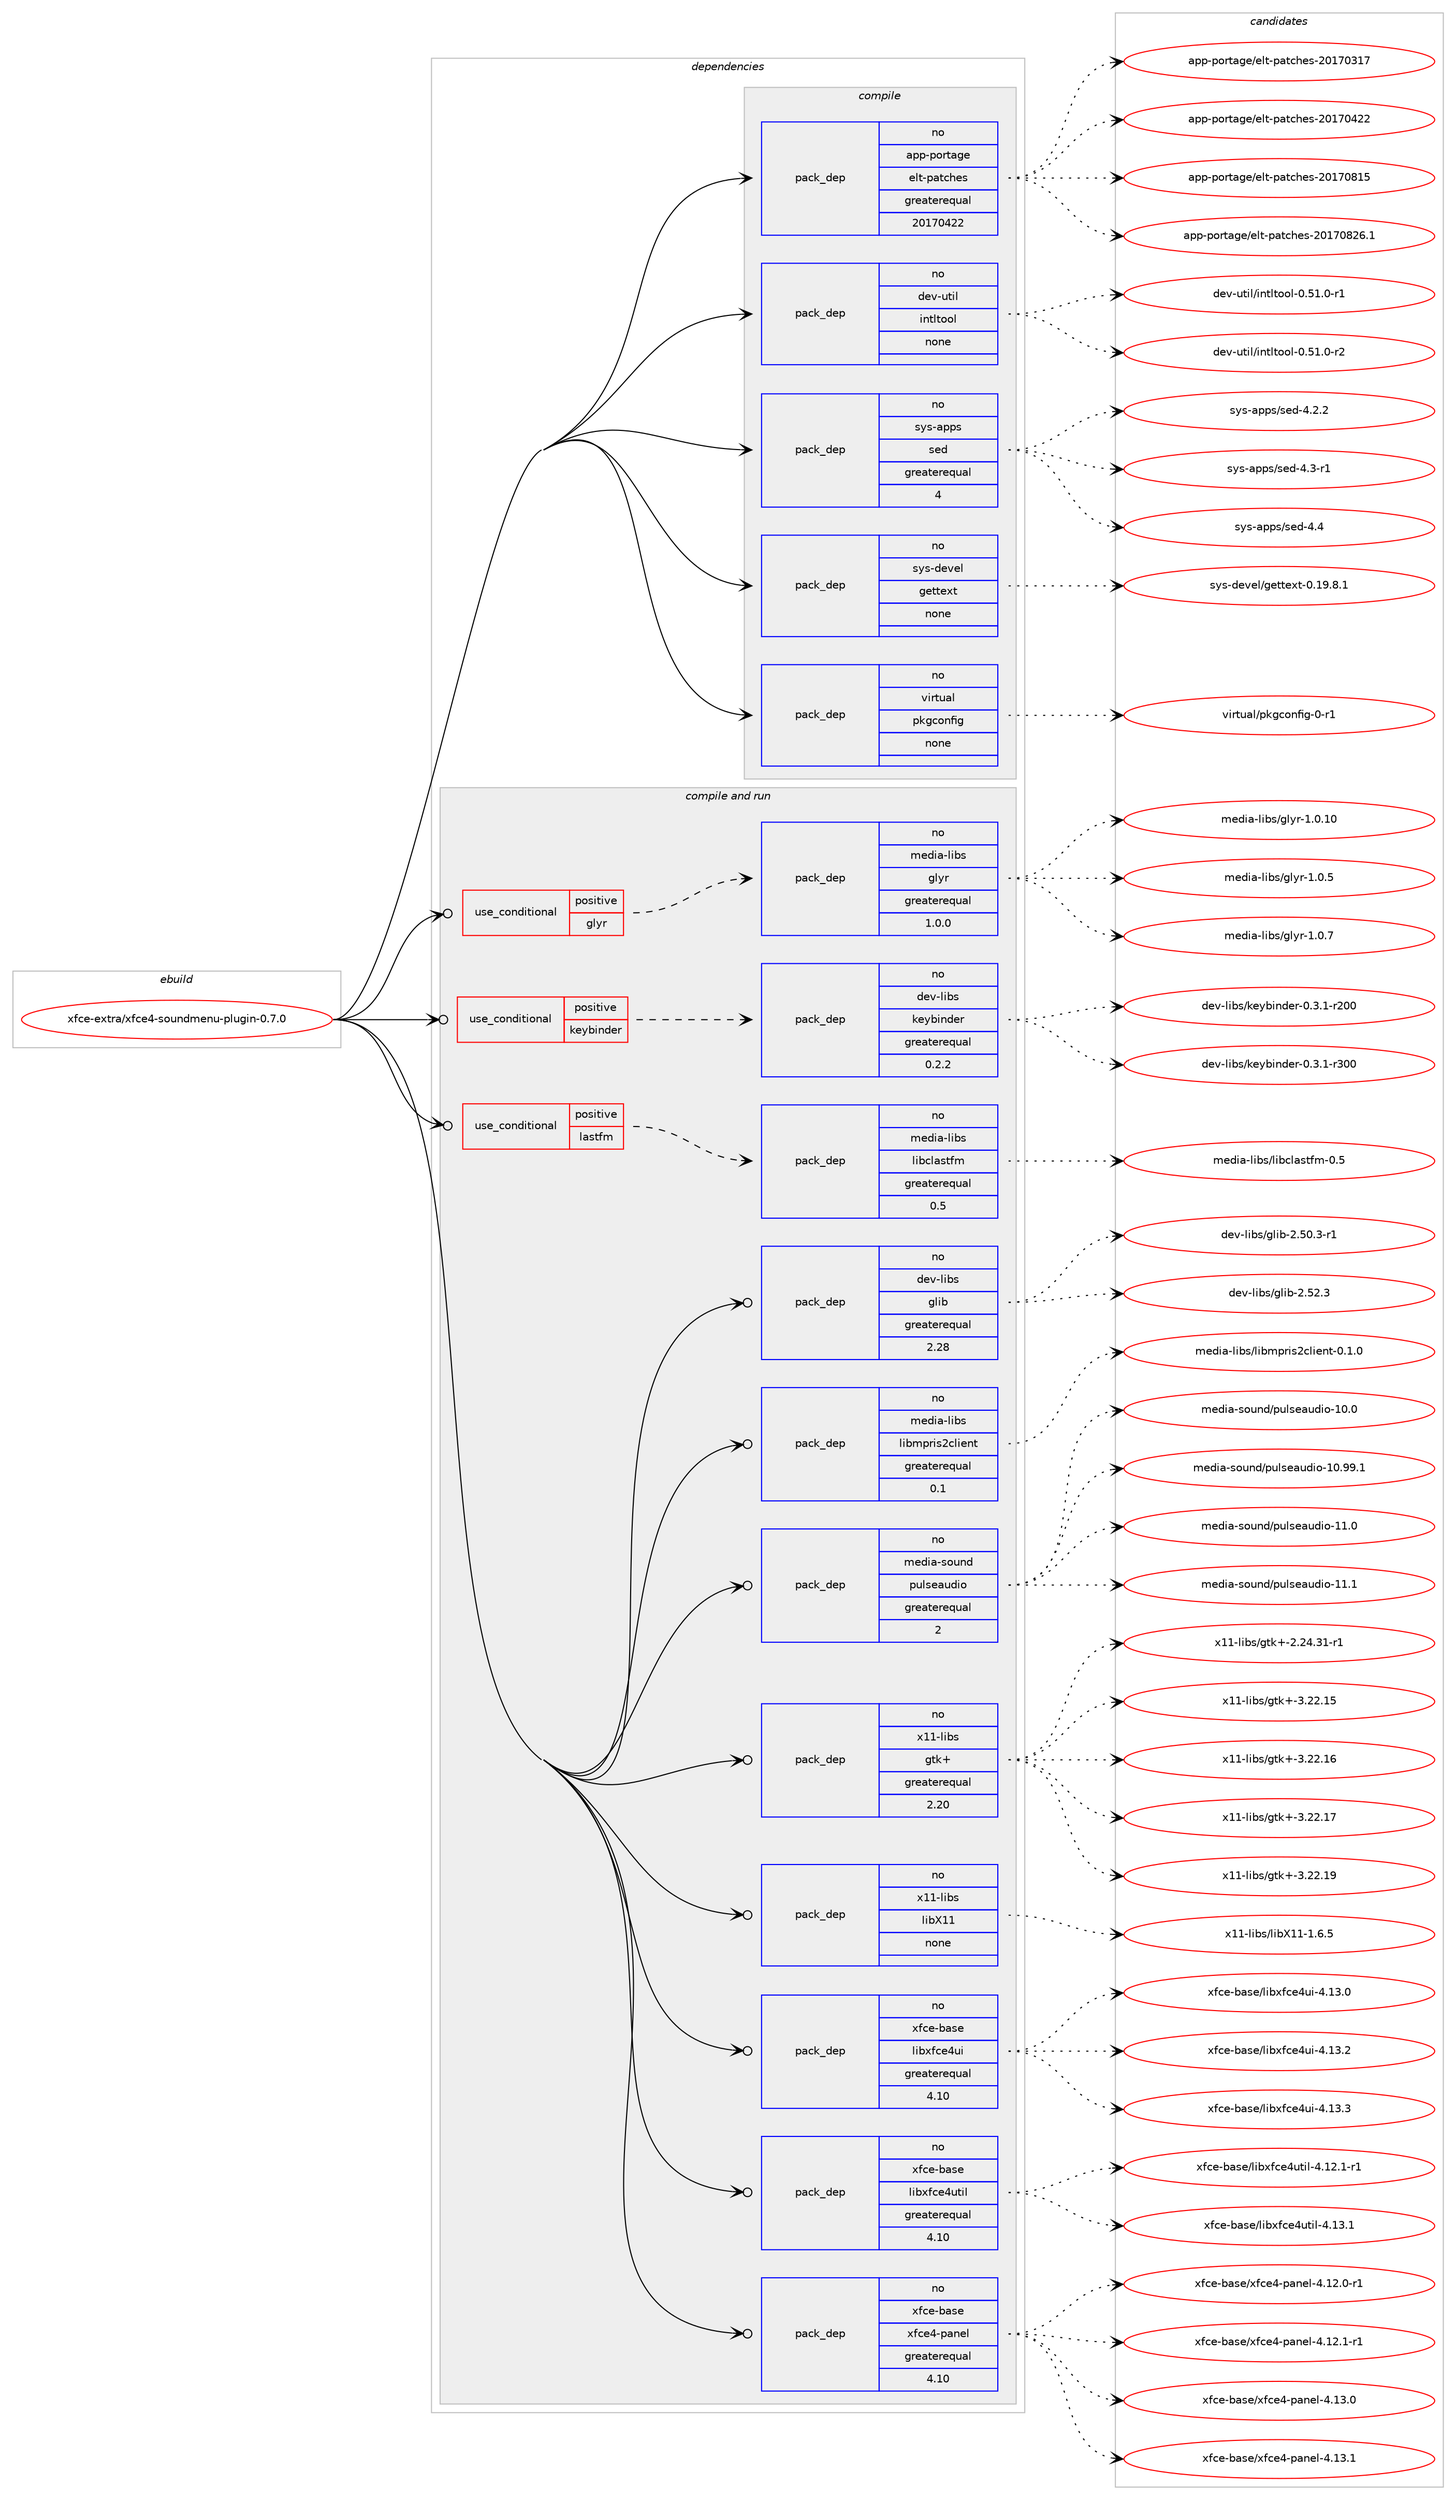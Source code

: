 digraph prolog {

# *************
# Graph options
# *************

newrank=true;
concentrate=true;
compound=true;
graph [rankdir=LR,fontname=Helvetica,fontsize=10,ranksep=1.5];#, ranksep=2.5, nodesep=0.2];
edge  [arrowhead=vee];
node  [fontname=Helvetica,fontsize=10];

# **********
# The ebuild
# **********

subgraph cluster_leftcol {
color=gray;
rank=same;
label=<<i>ebuild</i>>;
id [label="xfce-extra/xfce4-soundmenu-plugin-0.7.0", color=red, width=4, href="../xfce-extra/xfce4-soundmenu-plugin-0.7.0.svg"];
}

# ****************
# The dependencies
# ****************

subgraph cluster_midcol {
color=gray;
label=<<i>dependencies</i>>;
subgraph cluster_compile {
fillcolor="#eeeeee";
style=filled;
label=<<i>compile</i>>;
subgraph pack401150 {
dependency536056 [label=<<TABLE BORDER="0" CELLBORDER="1" CELLSPACING="0" CELLPADDING="4" WIDTH="220"><TR><TD ROWSPAN="6" CELLPADDING="30">pack_dep</TD></TR><TR><TD WIDTH="110">no</TD></TR><TR><TD>app-portage</TD></TR><TR><TD>elt-patches</TD></TR><TR><TD>greaterequal</TD></TR><TR><TD>20170422</TD></TR></TABLE>>, shape=none, color=blue];
}
id:e -> dependency536056:w [weight=20,style="solid",arrowhead="vee"];
subgraph pack401151 {
dependency536057 [label=<<TABLE BORDER="0" CELLBORDER="1" CELLSPACING="0" CELLPADDING="4" WIDTH="220"><TR><TD ROWSPAN="6" CELLPADDING="30">pack_dep</TD></TR><TR><TD WIDTH="110">no</TD></TR><TR><TD>dev-util</TD></TR><TR><TD>intltool</TD></TR><TR><TD>none</TD></TR><TR><TD></TD></TR></TABLE>>, shape=none, color=blue];
}
id:e -> dependency536057:w [weight=20,style="solid",arrowhead="vee"];
subgraph pack401152 {
dependency536058 [label=<<TABLE BORDER="0" CELLBORDER="1" CELLSPACING="0" CELLPADDING="4" WIDTH="220"><TR><TD ROWSPAN="6" CELLPADDING="30">pack_dep</TD></TR><TR><TD WIDTH="110">no</TD></TR><TR><TD>sys-apps</TD></TR><TR><TD>sed</TD></TR><TR><TD>greaterequal</TD></TR><TR><TD>4</TD></TR></TABLE>>, shape=none, color=blue];
}
id:e -> dependency536058:w [weight=20,style="solid",arrowhead="vee"];
subgraph pack401153 {
dependency536059 [label=<<TABLE BORDER="0" CELLBORDER="1" CELLSPACING="0" CELLPADDING="4" WIDTH="220"><TR><TD ROWSPAN="6" CELLPADDING="30">pack_dep</TD></TR><TR><TD WIDTH="110">no</TD></TR><TR><TD>sys-devel</TD></TR><TR><TD>gettext</TD></TR><TR><TD>none</TD></TR><TR><TD></TD></TR></TABLE>>, shape=none, color=blue];
}
id:e -> dependency536059:w [weight=20,style="solid",arrowhead="vee"];
subgraph pack401154 {
dependency536060 [label=<<TABLE BORDER="0" CELLBORDER="1" CELLSPACING="0" CELLPADDING="4" WIDTH="220"><TR><TD ROWSPAN="6" CELLPADDING="30">pack_dep</TD></TR><TR><TD WIDTH="110">no</TD></TR><TR><TD>virtual</TD></TR><TR><TD>pkgconfig</TD></TR><TR><TD>none</TD></TR><TR><TD></TD></TR></TABLE>>, shape=none, color=blue];
}
id:e -> dependency536060:w [weight=20,style="solid",arrowhead="vee"];
}
subgraph cluster_compileandrun {
fillcolor="#eeeeee";
style=filled;
label=<<i>compile and run</i>>;
subgraph cond124720 {
dependency536061 [label=<<TABLE BORDER="0" CELLBORDER="1" CELLSPACING="0" CELLPADDING="4"><TR><TD ROWSPAN="3" CELLPADDING="10">use_conditional</TD></TR><TR><TD>positive</TD></TR><TR><TD>glyr</TD></TR></TABLE>>, shape=none, color=red];
subgraph pack401155 {
dependency536062 [label=<<TABLE BORDER="0" CELLBORDER="1" CELLSPACING="0" CELLPADDING="4" WIDTH="220"><TR><TD ROWSPAN="6" CELLPADDING="30">pack_dep</TD></TR><TR><TD WIDTH="110">no</TD></TR><TR><TD>media-libs</TD></TR><TR><TD>glyr</TD></TR><TR><TD>greaterequal</TD></TR><TR><TD>1.0.0</TD></TR></TABLE>>, shape=none, color=blue];
}
dependency536061:e -> dependency536062:w [weight=20,style="dashed",arrowhead="vee"];
}
id:e -> dependency536061:w [weight=20,style="solid",arrowhead="odotvee"];
subgraph cond124721 {
dependency536063 [label=<<TABLE BORDER="0" CELLBORDER="1" CELLSPACING="0" CELLPADDING="4"><TR><TD ROWSPAN="3" CELLPADDING="10">use_conditional</TD></TR><TR><TD>positive</TD></TR><TR><TD>keybinder</TD></TR></TABLE>>, shape=none, color=red];
subgraph pack401156 {
dependency536064 [label=<<TABLE BORDER="0" CELLBORDER="1" CELLSPACING="0" CELLPADDING="4" WIDTH="220"><TR><TD ROWSPAN="6" CELLPADDING="30">pack_dep</TD></TR><TR><TD WIDTH="110">no</TD></TR><TR><TD>dev-libs</TD></TR><TR><TD>keybinder</TD></TR><TR><TD>greaterequal</TD></TR><TR><TD>0.2.2</TD></TR></TABLE>>, shape=none, color=blue];
}
dependency536063:e -> dependency536064:w [weight=20,style="dashed",arrowhead="vee"];
}
id:e -> dependency536063:w [weight=20,style="solid",arrowhead="odotvee"];
subgraph cond124722 {
dependency536065 [label=<<TABLE BORDER="0" CELLBORDER="1" CELLSPACING="0" CELLPADDING="4"><TR><TD ROWSPAN="3" CELLPADDING="10">use_conditional</TD></TR><TR><TD>positive</TD></TR><TR><TD>lastfm</TD></TR></TABLE>>, shape=none, color=red];
subgraph pack401157 {
dependency536066 [label=<<TABLE BORDER="0" CELLBORDER="1" CELLSPACING="0" CELLPADDING="4" WIDTH="220"><TR><TD ROWSPAN="6" CELLPADDING="30">pack_dep</TD></TR><TR><TD WIDTH="110">no</TD></TR><TR><TD>media-libs</TD></TR><TR><TD>libclastfm</TD></TR><TR><TD>greaterequal</TD></TR><TR><TD>0.5</TD></TR></TABLE>>, shape=none, color=blue];
}
dependency536065:e -> dependency536066:w [weight=20,style="dashed",arrowhead="vee"];
}
id:e -> dependency536065:w [weight=20,style="solid",arrowhead="odotvee"];
subgraph pack401158 {
dependency536067 [label=<<TABLE BORDER="0" CELLBORDER="1" CELLSPACING="0" CELLPADDING="4" WIDTH="220"><TR><TD ROWSPAN="6" CELLPADDING="30">pack_dep</TD></TR><TR><TD WIDTH="110">no</TD></TR><TR><TD>dev-libs</TD></TR><TR><TD>glib</TD></TR><TR><TD>greaterequal</TD></TR><TR><TD>2.28</TD></TR></TABLE>>, shape=none, color=blue];
}
id:e -> dependency536067:w [weight=20,style="solid",arrowhead="odotvee"];
subgraph pack401159 {
dependency536068 [label=<<TABLE BORDER="0" CELLBORDER="1" CELLSPACING="0" CELLPADDING="4" WIDTH="220"><TR><TD ROWSPAN="6" CELLPADDING="30">pack_dep</TD></TR><TR><TD WIDTH="110">no</TD></TR><TR><TD>media-libs</TD></TR><TR><TD>libmpris2client</TD></TR><TR><TD>greaterequal</TD></TR><TR><TD>0.1</TD></TR></TABLE>>, shape=none, color=blue];
}
id:e -> dependency536068:w [weight=20,style="solid",arrowhead="odotvee"];
subgraph pack401160 {
dependency536069 [label=<<TABLE BORDER="0" CELLBORDER="1" CELLSPACING="0" CELLPADDING="4" WIDTH="220"><TR><TD ROWSPAN="6" CELLPADDING="30">pack_dep</TD></TR><TR><TD WIDTH="110">no</TD></TR><TR><TD>media-sound</TD></TR><TR><TD>pulseaudio</TD></TR><TR><TD>greaterequal</TD></TR><TR><TD>2</TD></TR></TABLE>>, shape=none, color=blue];
}
id:e -> dependency536069:w [weight=20,style="solid",arrowhead="odotvee"];
subgraph pack401161 {
dependency536070 [label=<<TABLE BORDER="0" CELLBORDER="1" CELLSPACING="0" CELLPADDING="4" WIDTH="220"><TR><TD ROWSPAN="6" CELLPADDING="30">pack_dep</TD></TR><TR><TD WIDTH="110">no</TD></TR><TR><TD>x11-libs</TD></TR><TR><TD>gtk+</TD></TR><TR><TD>greaterequal</TD></TR><TR><TD>2.20</TD></TR></TABLE>>, shape=none, color=blue];
}
id:e -> dependency536070:w [weight=20,style="solid",arrowhead="odotvee"];
subgraph pack401162 {
dependency536071 [label=<<TABLE BORDER="0" CELLBORDER="1" CELLSPACING="0" CELLPADDING="4" WIDTH="220"><TR><TD ROWSPAN="6" CELLPADDING="30">pack_dep</TD></TR><TR><TD WIDTH="110">no</TD></TR><TR><TD>x11-libs</TD></TR><TR><TD>libX11</TD></TR><TR><TD>none</TD></TR><TR><TD></TD></TR></TABLE>>, shape=none, color=blue];
}
id:e -> dependency536071:w [weight=20,style="solid",arrowhead="odotvee"];
subgraph pack401163 {
dependency536072 [label=<<TABLE BORDER="0" CELLBORDER="1" CELLSPACING="0" CELLPADDING="4" WIDTH="220"><TR><TD ROWSPAN="6" CELLPADDING="30">pack_dep</TD></TR><TR><TD WIDTH="110">no</TD></TR><TR><TD>xfce-base</TD></TR><TR><TD>libxfce4ui</TD></TR><TR><TD>greaterequal</TD></TR><TR><TD>4.10</TD></TR></TABLE>>, shape=none, color=blue];
}
id:e -> dependency536072:w [weight=20,style="solid",arrowhead="odotvee"];
subgraph pack401164 {
dependency536073 [label=<<TABLE BORDER="0" CELLBORDER="1" CELLSPACING="0" CELLPADDING="4" WIDTH="220"><TR><TD ROWSPAN="6" CELLPADDING="30">pack_dep</TD></TR><TR><TD WIDTH="110">no</TD></TR><TR><TD>xfce-base</TD></TR><TR><TD>libxfce4util</TD></TR><TR><TD>greaterequal</TD></TR><TR><TD>4.10</TD></TR></TABLE>>, shape=none, color=blue];
}
id:e -> dependency536073:w [weight=20,style="solid",arrowhead="odotvee"];
subgraph pack401165 {
dependency536074 [label=<<TABLE BORDER="0" CELLBORDER="1" CELLSPACING="0" CELLPADDING="4" WIDTH="220"><TR><TD ROWSPAN="6" CELLPADDING="30">pack_dep</TD></TR><TR><TD WIDTH="110">no</TD></TR><TR><TD>xfce-base</TD></TR><TR><TD>xfce4-panel</TD></TR><TR><TD>greaterequal</TD></TR><TR><TD>4.10</TD></TR></TABLE>>, shape=none, color=blue];
}
id:e -> dependency536074:w [weight=20,style="solid",arrowhead="odotvee"];
}
subgraph cluster_run {
fillcolor="#eeeeee";
style=filled;
label=<<i>run</i>>;
}
}

# **************
# The candidates
# **************

subgraph cluster_choices {
rank=same;
color=gray;
label=<<i>candidates</i>>;

subgraph choice401150 {
color=black;
nodesep=1;
choice97112112451121111141169710310147101108116451129711699104101115455048495548514955 [label="app-portage/elt-patches-20170317", color=red, width=4,href="../app-portage/elt-patches-20170317.svg"];
choice97112112451121111141169710310147101108116451129711699104101115455048495548525050 [label="app-portage/elt-patches-20170422", color=red, width=4,href="../app-portage/elt-patches-20170422.svg"];
choice97112112451121111141169710310147101108116451129711699104101115455048495548564953 [label="app-portage/elt-patches-20170815", color=red, width=4,href="../app-portage/elt-patches-20170815.svg"];
choice971121124511211111411697103101471011081164511297116991041011154550484955485650544649 [label="app-portage/elt-patches-20170826.1", color=red, width=4,href="../app-portage/elt-patches-20170826.1.svg"];
dependency536056:e -> choice97112112451121111141169710310147101108116451129711699104101115455048495548514955:w [style=dotted,weight="100"];
dependency536056:e -> choice97112112451121111141169710310147101108116451129711699104101115455048495548525050:w [style=dotted,weight="100"];
dependency536056:e -> choice97112112451121111141169710310147101108116451129711699104101115455048495548564953:w [style=dotted,weight="100"];
dependency536056:e -> choice971121124511211111411697103101471011081164511297116991041011154550484955485650544649:w [style=dotted,weight="100"];
}
subgraph choice401151 {
color=black;
nodesep=1;
choice1001011184511711610510847105110116108116111111108454846534946484511449 [label="dev-util/intltool-0.51.0-r1", color=red, width=4,href="../dev-util/intltool-0.51.0-r1.svg"];
choice1001011184511711610510847105110116108116111111108454846534946484511450 [label="dev-util/intltool-0.51.0-r2", color=red, width=4,href="../dev-util/intltool-0.51.0-r2.svg"];
dependency536057:e -> choice1001011184511711610510847105110116108116111111108454846534946484511449:w [style=dotted,weight="100"];
dependency536057:e -> choice1001011184511711610510847105110116108116111111108454846534946484511450:w [style=dotted,weight="100"];
}
subgraph choice401152 {
color=black;
nodesep=1;
choice115121115459711211211547115101100455246504650 [label="sys-apps/sed-4.2.2", color=red, width=4,href="../sys-apps/sed-4.2.2.svg"];
choice115121115459711211211547115101100455246514511449 [label="sys-apps/sed-4.3-r1", color=red, width=4,href="../sys-apps/sed-4.3-r1.svg"];
choice11512111545971121121154711510110045524652 [label="sys-apps/sed-4.4", color=red, width=4,href="../sys-apps/sed-4.4.svg"];
dependency536058:e -> choice115121115459711211211547115101100455246504650:w [style=dotted,weight="100"];
dependency536058:e -> choice115121115459711211211547115101100455246514511449:w [style=dotted,weight="100"];
dependency536058:e -> choice11512111545971121121154711510110045524652:w [style=dotted,weight="100"];
}
subgraph choice401153 {
color=black;
nodesep=1;
choice1151211154510010111810110847103101116116101120116454846495746564649 [label="sys-devel/gettext-0.19.8.1", color=red, width=4,href="../sys-devel/gettext-0.19.8.1.svg"];
dependency536059:e -> choice1151211154510010111810110847103101116116101120116454846495746564649:w [style=dotted,weight="100"];
}
subgraph choice401154 {
color=black;
nodesep=1;
choice11810511411611797108471121071039911111010210510345484511449 [label="virtual/pkgconfig-0-r1", color=red, width=4,href="../virtual/pkgconfig-0-r1.svg"];
dependency536060:e -> choice11810511411611797108471121071039911111010210510345484511449:w [style=dotted,weight="100"];
}
subgraph choice401155 {
color=black;
nodesep=1;
choice1091011001059745108105981154710310812111445494648464948 [label="media-libs/glyr-1.0.10", color=red, width=4,href="../media-libs/glyr-1.0.10.svg"];
choice10910110010597451081059811547103108121114454946484653 [label="media-libs/glyr-1.0.5", color=red, width=4,href="../media-libs/glyr-1.0.5.svg"];
choice10910110010597451081059811547103108121114454946484655 [label="media-libs/glyr-1.0.7", color=red, width=4,href="../media-libs/glyr-1.0.7.svg"];
dependency536062:e -> choice1091011001059745108105981154710310812111445494648464948:w [style=dotted,weight="100"];
dependency536062:e -> choice10910110010597451081059811547103108121114454946484653:w [style=dotted,weight="100"];
dependency536062:e -> choice10910110010597451081059811547103108121114454946484655:w [style=dotted,weight="100"];
}
subgraph choice401156 {
color=black;
nodesep=1;
choice1001011184510810598115471071011219810511010010111445484651464945114504848 [label="dev-libs/keybinder-0.3.1-r200", color=red, width=4,href="../dev-libs/keybinder-0.3.1-r200.svg"];
choice1001011184510810598115471071011219810511010010111445484651464945114514848 [label="dev-libs/keybinder-0.3.1-r300", color=red, width=4,href="../dev-libs/keybinder-0.3.1-r300.svg"];
dependency536064:e -> choice1001011184510810598115471071011219810511010010111445484651464945114504848:w [style=dotted,weight="100"];
dependency536064:e -> choice1001011184510810598115471071011219810511010010111445484651464945114514848:w [style=dotted,weight="100"];
}
subgraph choice401157 {
color=black;
nodesep=1;
choice1091011001059745108105981154710810598991089711511610210945484653 [label="media-libs/libclastfm-0.5", color=red, width=4,href="../media-libs/libclastfm-0.5.svg"];
dependency536066:e -> choice1091011001059745108105981154710810598991089711511610210945484653:w [style=dotted,weight="100"];
}
subgraph choice401158 {
color=black;
nodesep=1;
choice10010111845108105981154710310810598455046534846514511449 [label="dev-libs/glib-2.50.3-r1", color=red, width=4,href="../dev-libs/glib-2.50.3-r1.svg"];
choice1001011184510810598115471031081059845504653504651 [label="dev-libs/glib-2.52.3", color=red, width=4,href="../dev-libs/glib-2.52.3.svg"];
dependency536067:e -> choice10010111845108105981154710310810598455046534846514511449:w [style=dotted,weight="100"];
dependency536067:e -> choice1001011184510810598115471031081059845504653504651:w [style=dotted,weight="100"];
}
subgraph choice401159 {
color=black;
nodesep=1;
choice10910110010597451081059811547108105981091121141051155099108105101110116454846494648 [label="media-libs/libmpris2client-0.1.0", color=red, width=4,href="../media-libs/libmpris2client-0.1.0.svg"];
dependency536068:e -> choice10910110010597451081059811547108105981091121141051155099108105101110116454846494648:w [style=dotted,weight="100"];
}
subgraph choice401160 {
color=black;
nodesep=1;
choice109101100105974511511111711010047112117108115101971171001051114549484648 [label="media-sound/pulseaudio-10.0", color=red, width=4,href="../media-sound/pulseaudio-10.0.svg"];
choice109101100105974511511111711010047112117108115101971171001051114549484657574649 [label="media-sound/pulseaudio-10.99.1", color=red, width=4,href="../media-sound/pulseaudio-10.99.1.svg"];
choice109101100105974511511111711010047112117108115101971171001051114549494648 [label="media-sound/pulseaudio-11.0", color=red, width=4,href="../media-sound/pulseaudio-11.0.svg"];
choice109101100105974511511111711010047112117108115101971171001051114549494649 [label="media-sound/pulseaudio-11.1", color=red, width=4,href="../media-sound/pulseaudio-11.1.svg"];
dependency536069:e -> choice109101100105974511511111711010047112117108115101971171001051114549484648:w [style=dotted,weight="100"];
dependency536069:e -> choice109101100105974511511111711010047112117108115101971171001051114549484657574649:w [style=dotted,weight="100"];
dependency536069:e -> choice109101100105974511511111711010047112117108115101971171001051114549494648:w [style=dotted,weight="100"];
dependency536069:e -> choice109101100105974511511111711010047112117108115101971171001051114549494649:w [style=dotted,weight="100"];
}
subgraph choice401161 {
color=black;
nodesep=1;
choice12049494510810598115471031161074345504650524651494511449 [label="x11-libs/gtk+-2.24.31-r1", color=red, width=4,href="../x11-libs/gtk+-2.24.31-r1.svg"];
choice1204949451081059811547103116107434551465050464953 [label="x11-libs/gtk+-3.22.15", color=red, width=4,href="../x11-libs/gtk+-3.22.15.svg"];
choice1204949451081059811547103116107434551465050464954 [label="x11-libs/gtk+-3.22.16", color=red, width=4,href="../x11-libs/gtk+-3.22.16.svg"];
choice1204949451081059811547103116107434551465050464955 [label="x11-libs/gtk+-3.22.17", color=red, width=4,href="../x11-libs/gtk+-3.22.17.svg"];
choice1204949451081059811547103116107434551465050464957 [label="x11-libs/gtk+-3.22.19", color=red, width=4,href="../x11-libs/gtk+-3.22.19.svg"];
dependency536070:e -> choice12049494510810598115471031161074345504650524651494511449:w [style=dotted,weight="100"];
dependency536070:e -> choice1204949451081059811547103116107434551465050464953:w [style=dotted,weight="100"];
dependency536070:e -> choice1204949451081059811547103116107434551465050464954:w [style=dotted,weight="100"];
dependency536070:e -> choice1204949451081059811547103116107434551465050464955:w [style=dotted,weight="100"];
dependency536070:e -> choice1204949451081059811547103116107434551465050464957:w [style=dotted,weight="100"];
}
subgraph choice401162 {
color=black;
nodesep=1;
choice120494945108105981154710810598884949454946544653 [label="x11-libs/libX11-1.6.5", color=red, width=4,href="../x11-libs/libX11-1.6.5.svg"];
dependency536071:e -> choice120494945108105981154710810598884949454946544653:w [style=dotted,weight="100"];
}
subgraph choice401163 {
color=black;
nodesep=1;
choice120102991014598971151014710810598120102991015211710545524649514648 [label="xfce-base/libxfce4ui-4.13.0", color=red, width=4,href="../xfce-base/libxfce4ui-4.13.0.svg"];
choice120102991014598971151014710810598120102991015211710545524649514650 [label="xfce-base/libxfce4ui-4.13.2", color=red, width=4,href="../xfce-base/libxfce4ui-4.13.2.svg"];
choice120102991014598971151014710810598120102991015211710545524649514651 [label="xfce-base/libxfce4ui-4.13.3", color=red, width=4,href="../xfce-base/libxfce4ui-4.13.3.svg"];
dependency536072:e -> choice120102991014598971151014710810598120102991015211710545524649514648:w [style=dotted,weight="100"];
dependency536072:e -> choice120102991014598971151014710810598120102991015211710545524649514650:w [style=dotted,weight="100"];
dependency536072:e -> choice120102991014598971151014710810598120102991015211710545524649514651:w [style=dotted,weight="100"];
}
subgraph choice401164 {
color=black;
nodesep=1;
choice1201029910145989711510147108105981201029910152117116105108455246495046494511449 [label="xfce-base/libxfce4util-4.12.1-r1", color=red, width=4,href="../xfce-base/libxfce4util-4.12.1-r1.svg"];
choice120102991014598971151014710810598120102991015211711610510845524649514649 [label="xfce-base/libxfce4util-4.13.1", color=red, width=4,href="../xfce-base/libxfce4util-4.13.1.svg"];
dependency536073:e -> choice1201029910145989711510147108105981201029910152117116105108455246495046494511449:w [style=dotted,weight="100"];
dependency536073:e -> choice120102991014598971151014710810598120102991015211711610510845524649514649:w [style=dotted,weight="100"];
}
subgraph choice401165 {
color=black;
nodesep=1;
choice120102991014598971151014712010299101524511297110101108455246495046484511449 [label="xfce-base/xfce4-panel-4.12.0-r1", color=red, width=4,href="../xfce-base/xfce4-panel-4.12.0-r1.svg"];
choice120102991014598971151014712010299101524511297110101108455246495046494511449 [label="xfce-base/xfce4-panel-4.12.1-r1", color=red, width=4,href="../xfce-base/xfce4-panel-4.12.1-r1.svg"];
choice12010299101459897115101471201029910152451129711010110845524649514648 [label="xfce-base/xfce4-panel-4.13.0", color=red, width=4,href="../xfce-base/xfce4-panel-4.13.0.svg"];
choice12010299101459897115101471201029910152451129711010110845524649514649 [label="xfce-base/xfce4-panel-4.13.1", color=red, width=4,href="../xfce-base/xfce4-panel-4.13.1.svg"];
dependency536074:e -> choice120102991014598971151014712010299101524511297110101108455246495046484511449:w [style=dotted,weight="100"];
dependency536074:e -> choice120102991014598971151014712010299101524511297110101108455246495046494511449:w [style=dotted,weight="100"];
dependency536074:e -> choice12010299101459897115101471201029910152451129711010110845524649514648:w [style=dotted,weight="100"];
dependency536074:e -> choice12010299101459897115101471201029910152451129711010110845524649514649:w [style=dotted,weight="100"];
}
}

}

